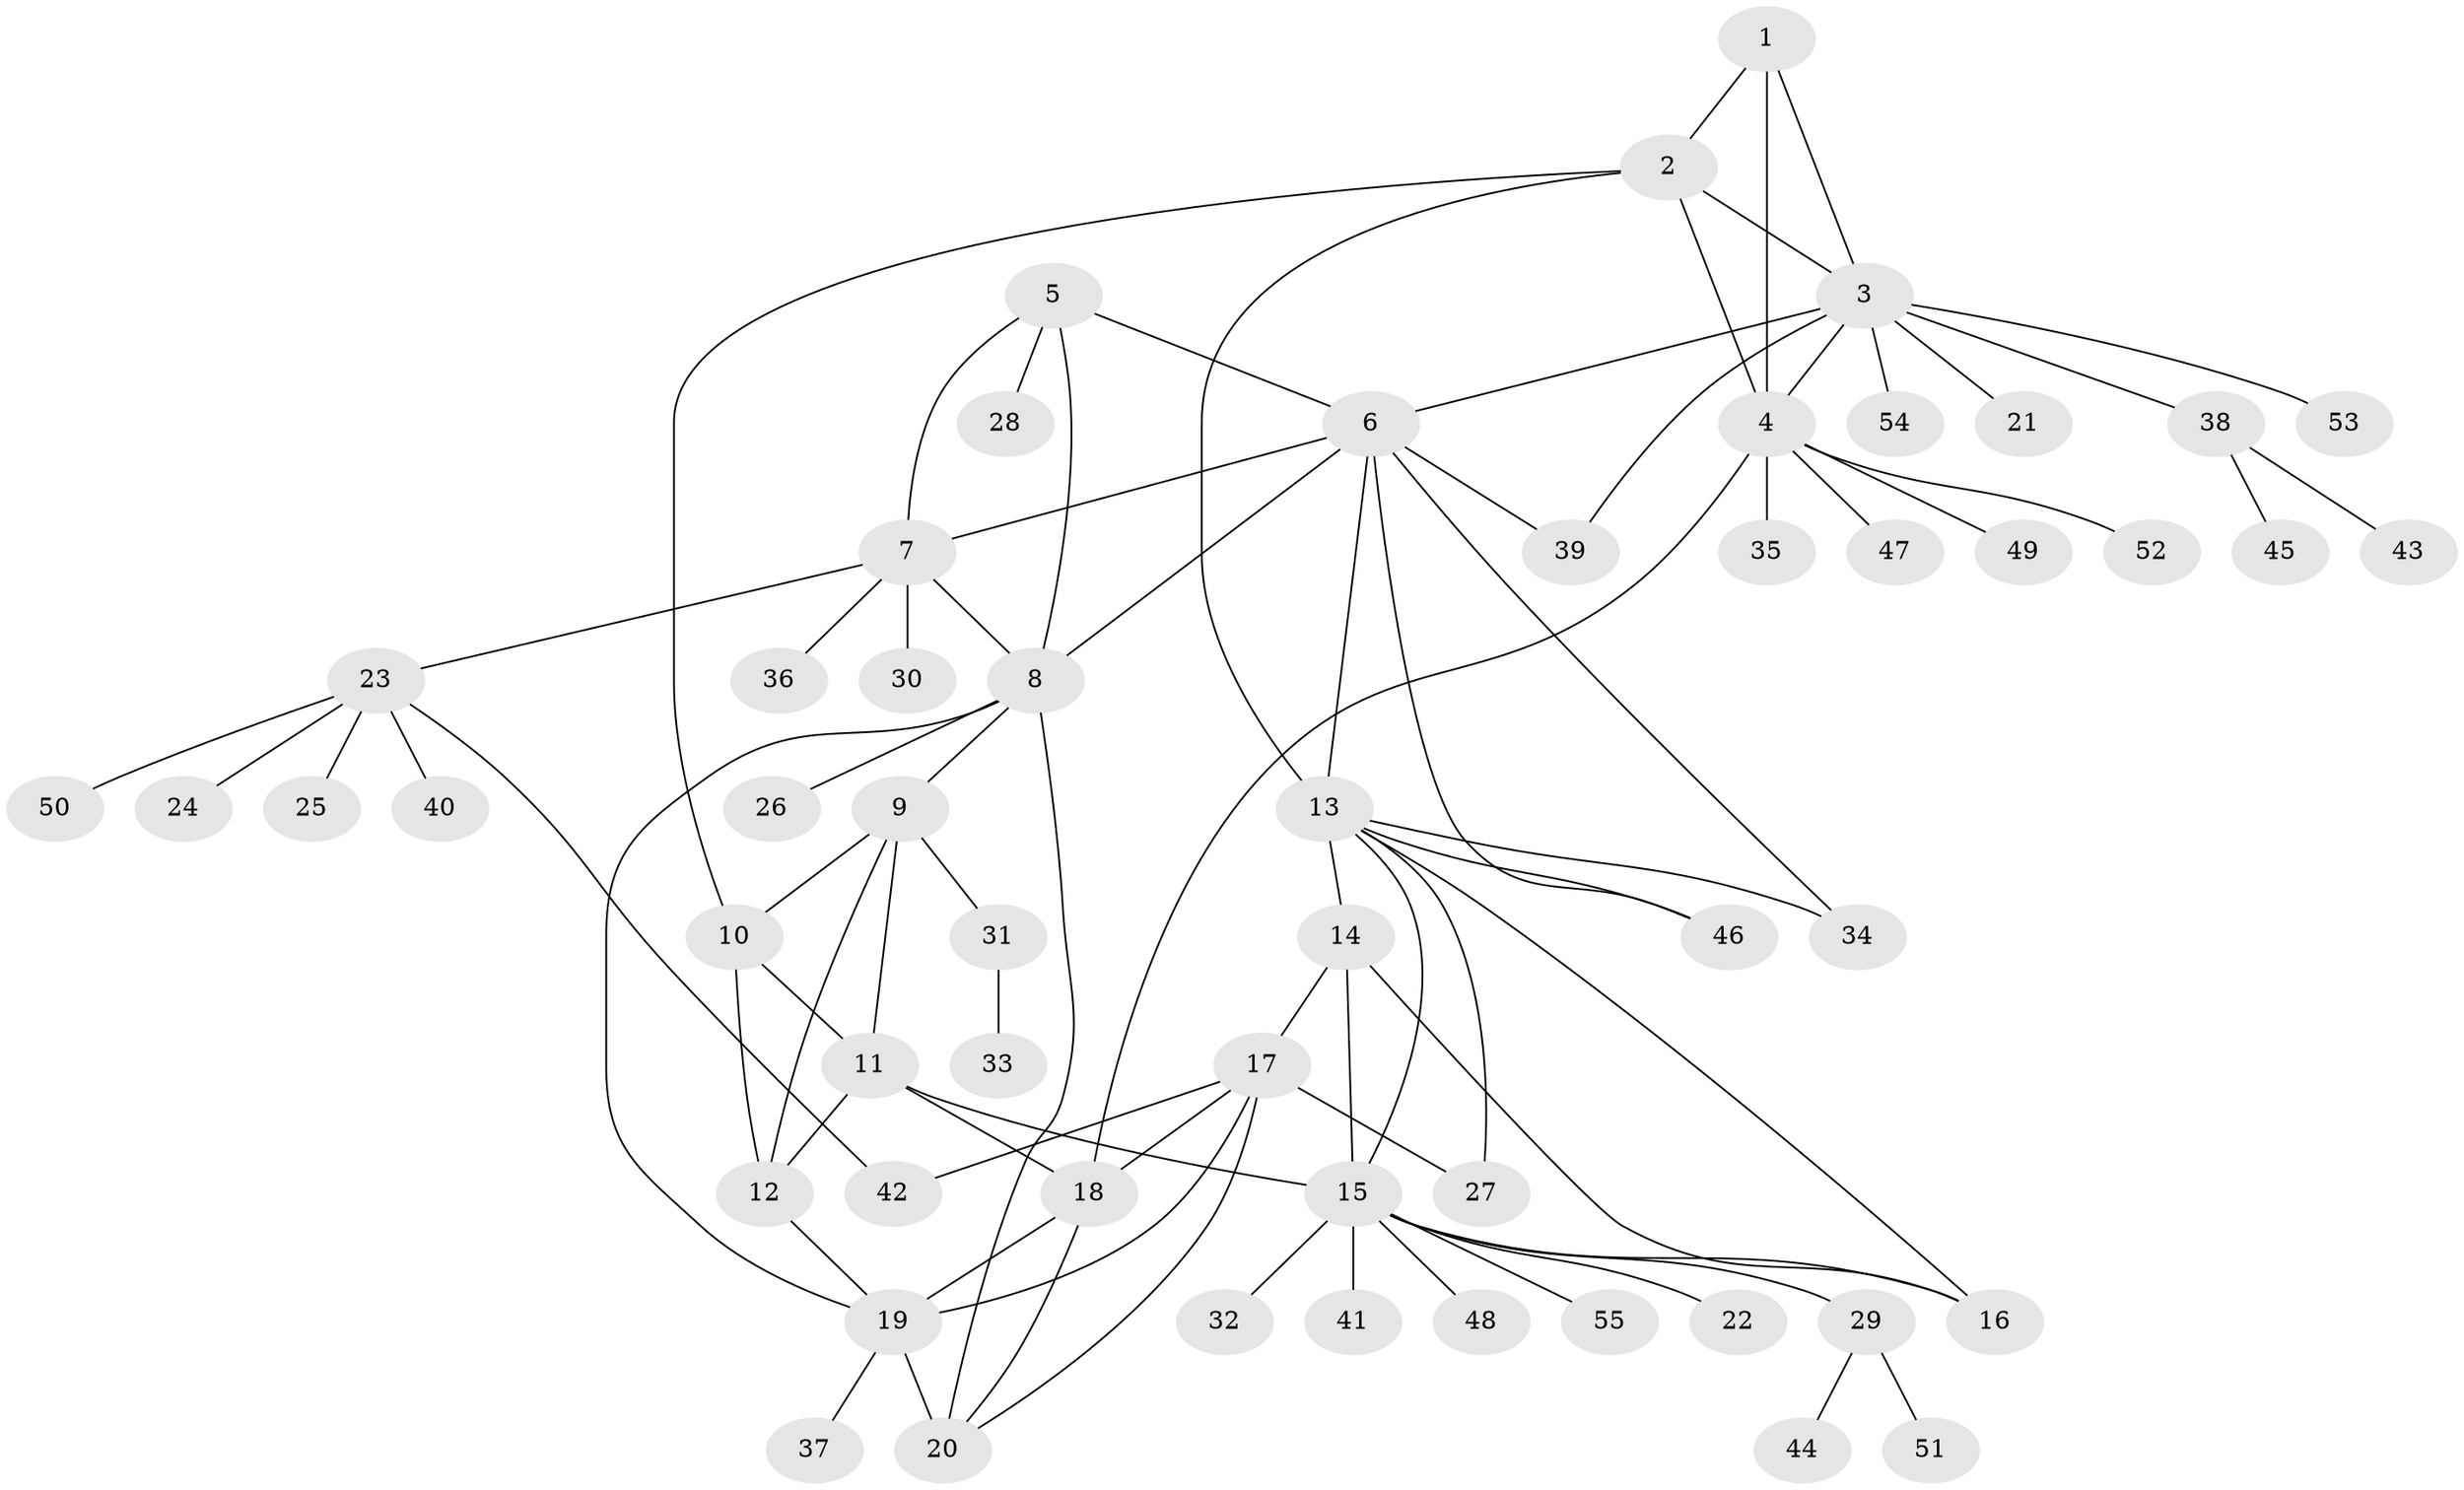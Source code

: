 // original degree distribution, {4: 0.04395604395604396, 6: 0.02197802197802198, 10: 0.02197802197802198, 9: 0.02197802197802198, 7: 0.03296703296703297, 8: 0.02197802197802198, 5: 0.04395604395604396, 12: 0.01098901098901099, 11: 0.01098901098901099, 3: 0.04395604395604396, 2: 0.13186813186813187, 1: 0.5934065934065934}
// Generated by graph-tools (version 1.1) at 2025/52/03/04/25 22:52:46]
// undirected, 55 vertices, 82 edges
graph export_dot {
  node [color=gray90,style=filled];
  1;
  2;
  3;
  4;
  5;
  6;
  7;
  8;
  9;
  10;
  11;
  12;
  13;
  14;
  15;
  16;
  17;
  18;
  19;
  20;
  21;
  22;
  23;
  24;
  25;
  26;
  27;
  28;
  29;
  30;
  31;
  32;
  33;
  34;
  35;
  36;
  37;
  38;
  39;
  40;
  41;
  42;
  43;
  44;
  45;
  46;
  47;
  48;
  49;
  50;
  51;
  52;
  53;
  54;
  55;
  1 -- 2 [weight=1.0];
  1 -- 3 [weight=1.0];
  1 -- 4 [weight=1.0];
  2 -- 3 [weight=1.0];
  2 -- 4 [weight=1.0];
  2 -- 10 [weight=1.0];
  2 -- 13 [weight=1.0];
  3 -- 4 [weight=1.0];
  3 -- 6 [weight=1.0];
  3 -- 21 [weight=1.0];
  3 -- 38 [weight=1.0];
  3 -- 39 [weight=1.0];
  3 -- 53 [weight=1.0];
  3 -- 54 [weight=1.0];
  4 -- 18 [weight=1.0];
  4 -- 35 [weight=1.0];
  4 -- 47 [weight=1.0];
  4 -- 49 [weight=1.0];
  4 -- 52 [weight=1.0];
  5 -- 6 [weight=1.0];
  5 -- 7 [weight=1.0];
  5 -- 8 [weight=1.0];
  5 -- 28 [weight=1.0];
  6 -- 7 [weight=1.0];
  6 -- 8 [weight=1.0];
  6 -- 13 [weight=1.0];
  6 -- 34 [weight=1.0];
  6 -- 39 [weight=1.0];
  6 -- 46 [weight=1.0];
  7 -- 8 [weight=1.0];
  7 -- 23 [weight=1.0];
  7 -- 30 [weight=1.0];
  7 -- 36 [weight=1.0];
  8 -- 9 [weight=1.0];
  8 -- 19 [weight=1.0];
  8 -- 20 [weight=1.0];
  8 -- 26 [weight=1.0];
  9 -- 10 [weight=8.0];
  9 -- 11 [weight=1.0];
  9 -- 12 [weight=1.0];
  9 -- 31 [weight=1.0];
  10 -- 11 [weight=1.0];
  10 -- 12 [weight=1.0];
  11 -- 12 [weight=1.0];
  11 -- 15 [weight=1.0];
  11 -- 18 [weight=1.0];
  12 -- 19 [weight=1.0];
  13 -- 14 [weight=1.0];
  13 -- 15 [weight=1.0];
  13 -- 16 [weight=1.0];
  13 -- 27 [weight=1.0];
  13 -- 34 [weight=1.0];
  13 -- 46 [weight=1.0];
  14 -- 15 [weight=1.0];
  14 -- 16 [weight=1.0];
  14 -- 17 [weight=1.0];
  15 -- 16 [weight=1.0];
  15 -- 22 [weight=1.0];
  15 -- 29 [weight=1.0];
  15 -- 32 [weight=1.0];
  15 -- 41 [weight=1.0];
  15 -- 48 [weight=1.0];
  15 -- 55 [weight=1.0];
  17 -- 18 [weight=1.0];
  17 -- 19 [weight=1.0];
  17 -- 20 [weight=1.0];
  17 -- 27 [weight=1.0];
  17 -- 42 [weight=1.0];
  18 -- 19 [weight=1.0];
  18 -- 20 [weight=1.0];
  19 -- 20 [weight=4.0];
  19 -- 37 [weight=1.0];
  23 -- 24 [weight=1.0];
  23 -- 25 [weight=1.0];
  23 -- 40 [weight=1.0];
  23 -- 42 [weight=1.0];
  23 -- 50 [weight=1.0];
  29 -- 44 [weight=1.0];
  29 -- 51 [weight=1.0];
  31 -- 33 [weight=1.0];
  38 -- 43 [weight=1.0];
  38 -- 45 [weight=1.0];
}
